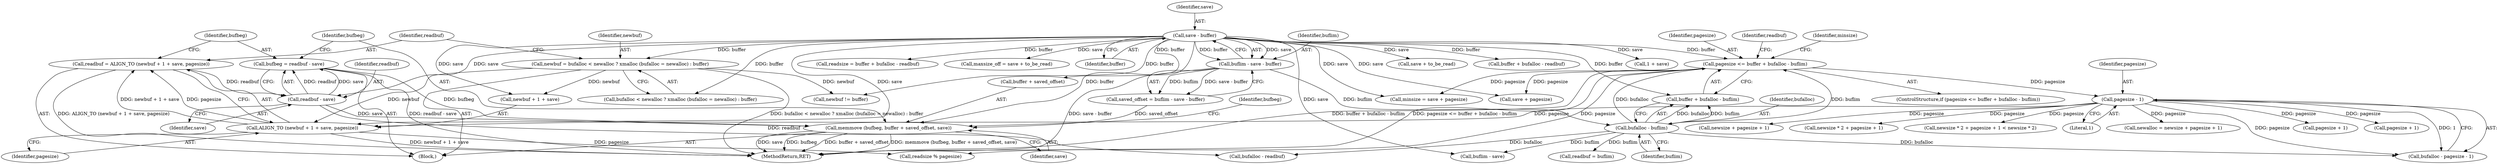 digraph "0_savannah_8fcf61523644df42e1905c81bed26838e0b04f91@API" {
"1000468" [label="(Call,bufbeg = readbuf - save)"];
"1000470" [label="(Call,readbuf - save)"];
"1000459" [label="(Call,readbuf = ALIGN_TO (newbuf + 1 + save, pagesize))"];
"1000461" [label="(Call,ALIGN_TO (newbuf + 1 + save, pagesize))"];
"1000448" [label="(Call,newbuf = bufalloc < newalloc ? xmalloc (bufalloc = newalloc) : buffer)"];
"1000324" [label="(Call,save - buffer)"];
"1000360" [label="(Call,pagesize - 1)"];
"1000328" [label="(Call,pagesize <= buffer + bufalloc - buflim)"];
"1000332" [label="(Call,bufalloc - buflim)"];
"1000322" [label="(Call,buflim - save - buffer)"];
"1000473" [label="(Call,memmove (bufbeg, buffer + saved_offset, save))"];
"1000327" [label="(ControlStructure,if (pagesize <= buffer + bufalloc - buflim))"];
"1000337" [label="(Identifier,readbuf)"];
"1000381" [label="(Call,pagesize + 1)"];
"1000334" [label="(Identifier,buflim)"];
"1000336" [label="(Call,readbuf = buflim)"];
"1000320" [label="(Call,saved_offset = buflim - save - buffer)"];
"1000449" [label="(Identifier,newbuf)"];
"1000409" [label="(Call,save + to_be_read)"];
"1000445" [label="(Call,pagesize + 1)"];
"1000468" [label="(Call,bufbeg = readbuf - save)"];
"1000323" [label="(Identifier,buflim)"];
"1000330" [label="(Call,buffer + bufalloc - buflim)"];
"1000443" [label="(Call,newsize + pagesize + 1)"];
"1000348" [label="(Identifier,minsize)"];
"1000504" [label="(Call,readsize % pagesize)"];
"1000462" [label="(Call,newbuf + 1 + save)"];
"1000325" [label="(Identifier,save)"];
"1000472" [label="(Identifier,save)"];
"1000332" [label="(Call,bufalloc - buflim)"];
"1000497" [label="(Call,buffer + bufalloc - readbuf)"];
"1000478" [label="(Identifier,save)"];
"1000464" [label="(Call,1 + save)"];
"1000467" [label="(Identifier,pagesize)"];
"1001408" [label="(MethodReturn,RET)"];
"1000347" [label="(Call,minsize = save + pagesize)"];
"1000349" [label="(Call,save + pagesize)"];
"1000469" [label="(Identifier,bufbeg)"];
"1000471" [label="(Identifier,readbuf)"];
"1000377" [label="(Call,newsize * 2 + pagesize + 1)"];
"1000475" [label="(Call,buffer + saved_offset)"];
"1000495" [label="(Call,readsize = buffer + bufalloc - readbuf)"];
"1000407" [label="(Call,maxsize_off = save + to_be_read)"];
"1000376" [label="(Call,newsize * 2 + pagesize + 1 < newsize * 2)"];
"1000486" [label="(Call,newbuf != buffer)"];
"1000470" [label="(Call,readbuf - save)"];
"1000450" [label="(Call,bufalloc < newalloc ? xmalloc (bufalloc = newalloc) : buffer)"];
"1000473" [label="(Call,memmove (bufbeg, buffer + saved_offset, save))"];
"1000448" [label="(Call,newbuf = bufalloc < newalloc ? xmalloc (bufalloc = newalloc) : buffer)"];
"1000326" [label="(Identifier,buffer)"];
"1000324" [label="(Call,save - buffer)"];
"1000345" [label="(Block,)"];
"1000341" [label="(Call,buflim - save)"];
"1000333" [label="(Identifier,bufalloc)"];
"1000329" [label="(Identifier,pagesize)"];
"1000461" [label="(Call,ALIGN_TO (newbuf + 1 + save, pagesize))"];
"1000360" [label="(Call,pagesize - 1)"];
"1000328" [label="(Call,pagesize <= buffer + bufalloc - buflim)"];
"1000474" [label="(Identifier,bufbeg)"];
"1000322" [label="(Call,buflim - save - buffer)"];
"1000460" [label="(Identifier,readbuf)"];
"1000459" [label="(Call,readbuf = ALIGN_TO (newbuf + 1 + save, pagesize))"];
"1000499" [label="(Call,bufalloc - readbuf)"];
"1000361" [label="(Identifier,pagesize)"];
"1000481" [label="(Identifier,bufbeg)"];
"1000362" [label="(Literal,1)"];
"1000358" [label="(Call,bufalloc - pagesize - 1)"];
"1000441" [label="(Call,newalloc = newsize + pagesize + 1)"];
"1000468" -> "1000345"  [label="AST: "];
"1000468" -> "1000470"  [label="CFG: "];
"1000469" -> "1000468"  [label="AST: "];
"1000470" -> "1000468"  [label="AST: "];
"1000474" -> "1000468"  [label="CFG: "];
"1000468" -> "1001408"  [label="DDG: readbuf - save"];
"1000470" -> "1000468"  [label="DDG: readbuf"];
"1000470" -> "1000468"  [label="DDG: save"];
"1000468" -> "1000473"  [label="DDG: bufbeg"];
"1000470" -> "1000472"  [label="CFG: "];
"1000471" -> "1000470"  [label="AST: "];
"1000472" -> "1000470"  [label="AST: "];
"1000459" -> "1000470"  [label="DDG: readbuf"];
"1000324" -> "1000470"  [label="DDG: save"];
"1000470" -> "1000473"  [label="DDG: save"];
"1000470" -> "1000499"  [label="DDG: readbuf"];
"1000459" -> "1000345"  [label="AST: "];
"1000459" -> "1000461"  [label="CFG: "];
"1000460" -> "1000459"  [label="AST: "];
"1000461" -> "1000459"  [label="AST: "];
"1000469" -> "1000459"  [label="CFG: "];
"1000459" -> "1001408"  [label="DDG: ALIGN_TO (newbuf + 1 + save, pagesize)"];
"1000461" -> "1000459"  [label="DDG: newbuf + 1 + save"];
"1000461" -> "1000459"  [label="DDG: pagesize"];
"1000461" -> "1000467"  [label="CFG: "];
"1000462" -> "1000461"  [label="AST: "];
"1000467" -> "1000461"  [label="AST: "];
"1000461" -> "1001408"  [label="DDG: newbuf + 1 + save"];
"1000448" -> "1000461"  [label="DDG: newbuf"];
"1000324" -> "1000461"  [label="DDG: save"];
"1000360" -> "1000461"  [label="DDG: pagesize"];
"1000461" -> "1000504"  [label="DDG: pagesize"];
"1000448" -> "1000345"  [label="AST: "];
"1000448" -> "1000450"  [label="CFG: "];
"1000449" -> "1000448"  [label="AST: "];
"1000450" -> "1000448"  [label="AST: "];
"1000460" -> "1000448"  [label="CFG: "];
"1000448" -> "1001408"  [label="DDG: bufalloc < newalloc ? xmalloc (bufalloc = newalloc) : buffer"];
"1000324" -> "1000448"  [label="DDG: buffer"];
"1000448" -> "1000462"  [label="DDG: newbuf"];
"1000448" -> "1000486"  [label="DDG: newbuf"];
"1000324" -> "1000322"  [label="AST: "];
"1000324" -> "1000326"  [label="CFG: "];
"1000325" -> "1000324"  [label="AST: "];
"1000326" -> "1000324"  [label="AST: "];
"1000322" -> "1000324"  [label="CFG: "];
"1000324" -> "1000322"  [label="DDG: save"];
"1000324" -> "1000322"  [label="DDG: buffer"];
"1000324" -> "1000328"  [label="DDG: buffer"];
"1000324" -> "1000330"  [label="DDG: buffer"];
"1000324" -> "1000341"  [label="DDG: save"];
"1000324" -> "1000347"  [label="DDG: save"];
"1000324" -> "1000349"  [label="DDG: save"];
"1000324" -> "1000407"  [label="DDG: save"];
"1000324" -> "1000409"  [label="DDG: save"];
"1000324" -> "1000450"  [label="DDG: buffer"];
"1000324" -> "1000462"  [label="DDG: save"];
"1000324" -> "1000464"  [label="DDG: save"];
"1000324" -> "1000473"  [label="DDG: buffer"];
"1000324" -> "1000475"  [label="DDG: buffer"];
"1000324" -> "1000486"  [label="DDG: buffer"];
"1000324" -> "1000495"  [label="DDG: buffer"];
"1000324" -> "1000497"  [label="DDG: buffer"];
"1000360" -> "1000358"  [label="AST: "];
"1000360" -> "1000362"  [label="CFG: "];
"1000361" -> "1000360"  [label="AST: "];
"1000362" -> "1000360"  [label="AST: "];
"1000358" -> "1000360"  [label="CFG: "];
"1000360" -> "1000358"  [label="DDG: pagesize"];
"1000360" -> "1000358"  [label="DDG: 1"];
"1000328" -> "1000360"  [label="DDG: pagesize"];
"1000360" -> "1000376"  [label="DDG: pagesize"];
"1000360" -> "1000377"  [label="DDG: pagesize"];
"1000360" -> "1000381"  [label="DDG: pagesize"];
"1000360" -> "1000441"  [label="DDG: pagesize"];
"1000360" -> "1000443"  [label="DDG: pagesize"];
"1000360" -> "1000445"  [label="DDG: pagesize"];
"1000328" -> "1000327"  [label="AST: "];
"1000328" -> "1000330"  [label="CFG: "];
"1000329" -> "1000328"  [label="AST: "];
"1000330" -> "1000328"  [label="AST: "];
"1000337" -> "1000328"  [label="CFG: "];
"1000348" -> "1000328"  [label="CFG: "];
"1000328" -> "1001408"  [label="DDG: pagesize <= buffer + bufalloc - buflim"];
"1000328" -> "1001408"  [label="DDG: buffer + bufalloc - buflim"];
"1000332" -> "1000328"  [label="DDG: bufalloc"];
"1000332" -> "1000328"  [label="DDG: buflim"];
"1000328" -> "1000347"  [label="DDG: pagesize"];
"1000328" -> "1000349"  [label="DDG: pagesize"];
"1000328" -> "1000504"  [label="DDG: pagesize"];
"1000332" -> "1000330"  [label="AST: "];
"1000332" -> "1000334"  [label="CFG: "];
"1000333" -> "1000332"  [label="AST: "];
"1000334" -> "1000332"  [label="AST: "];
"1000330" -> "1000332"  [label="CFG: "];
"1000332" -> "1000330"  [label="DDG: bufalloc"];
"1000332" -> "1000330"  [label="DDG: buflim"];
"1000322" -> "1000332"  [label="DDG: buflim"];
"1000332" -> "1000336"  [label="DDG: buflim"];
"1000332" -> "1000341"  [label="DDG: buflim"];
"1000332" -> "1000358"  [label="DDG: bufalloc"];
"1000332" -> "1000499"  [label="DDG: bufalloc"];
"1000322" -> "1000320"  [label="AST: "];
"1000323" -> "1000322"  [label="AST: "];
"1000320" -> "1000322"  [label="CFG: "];
"1000322" -> "1001408"  [label="DDG: save - buffer"];
"1000322" -> "1000320"  [label="DDG: buflim"];
"1000322" -> "1000320"  [label="DDG: save - buffer"];
"1000473" -> "1000345"  [label="AST: "];
"1000473" -> "1000478"  [label="CFG: "];
"1000474" -> "1000473"  [label="AST: "];
"1000475" -> "1000473"  [label="AST: "];
"1000478" -> "1000473"  [label="AST: "];
"1000481" -> "1000473"  [label="CFG: "];
"1000473" -> "1001408"  [label="DDG: bufbeg"];
"1000473" -> "1001408"  [label="DDG: buffer + saved_offset"];
"1000473" -> "1001408"  [label="DDG: memmove (bufbeg, buffer + saved_offset, save)"];
"1000473" -> "1001408"  [label="DDG: save"];
"1000320" -> "1000473"  [label="DDG: saved_offset"];
}
